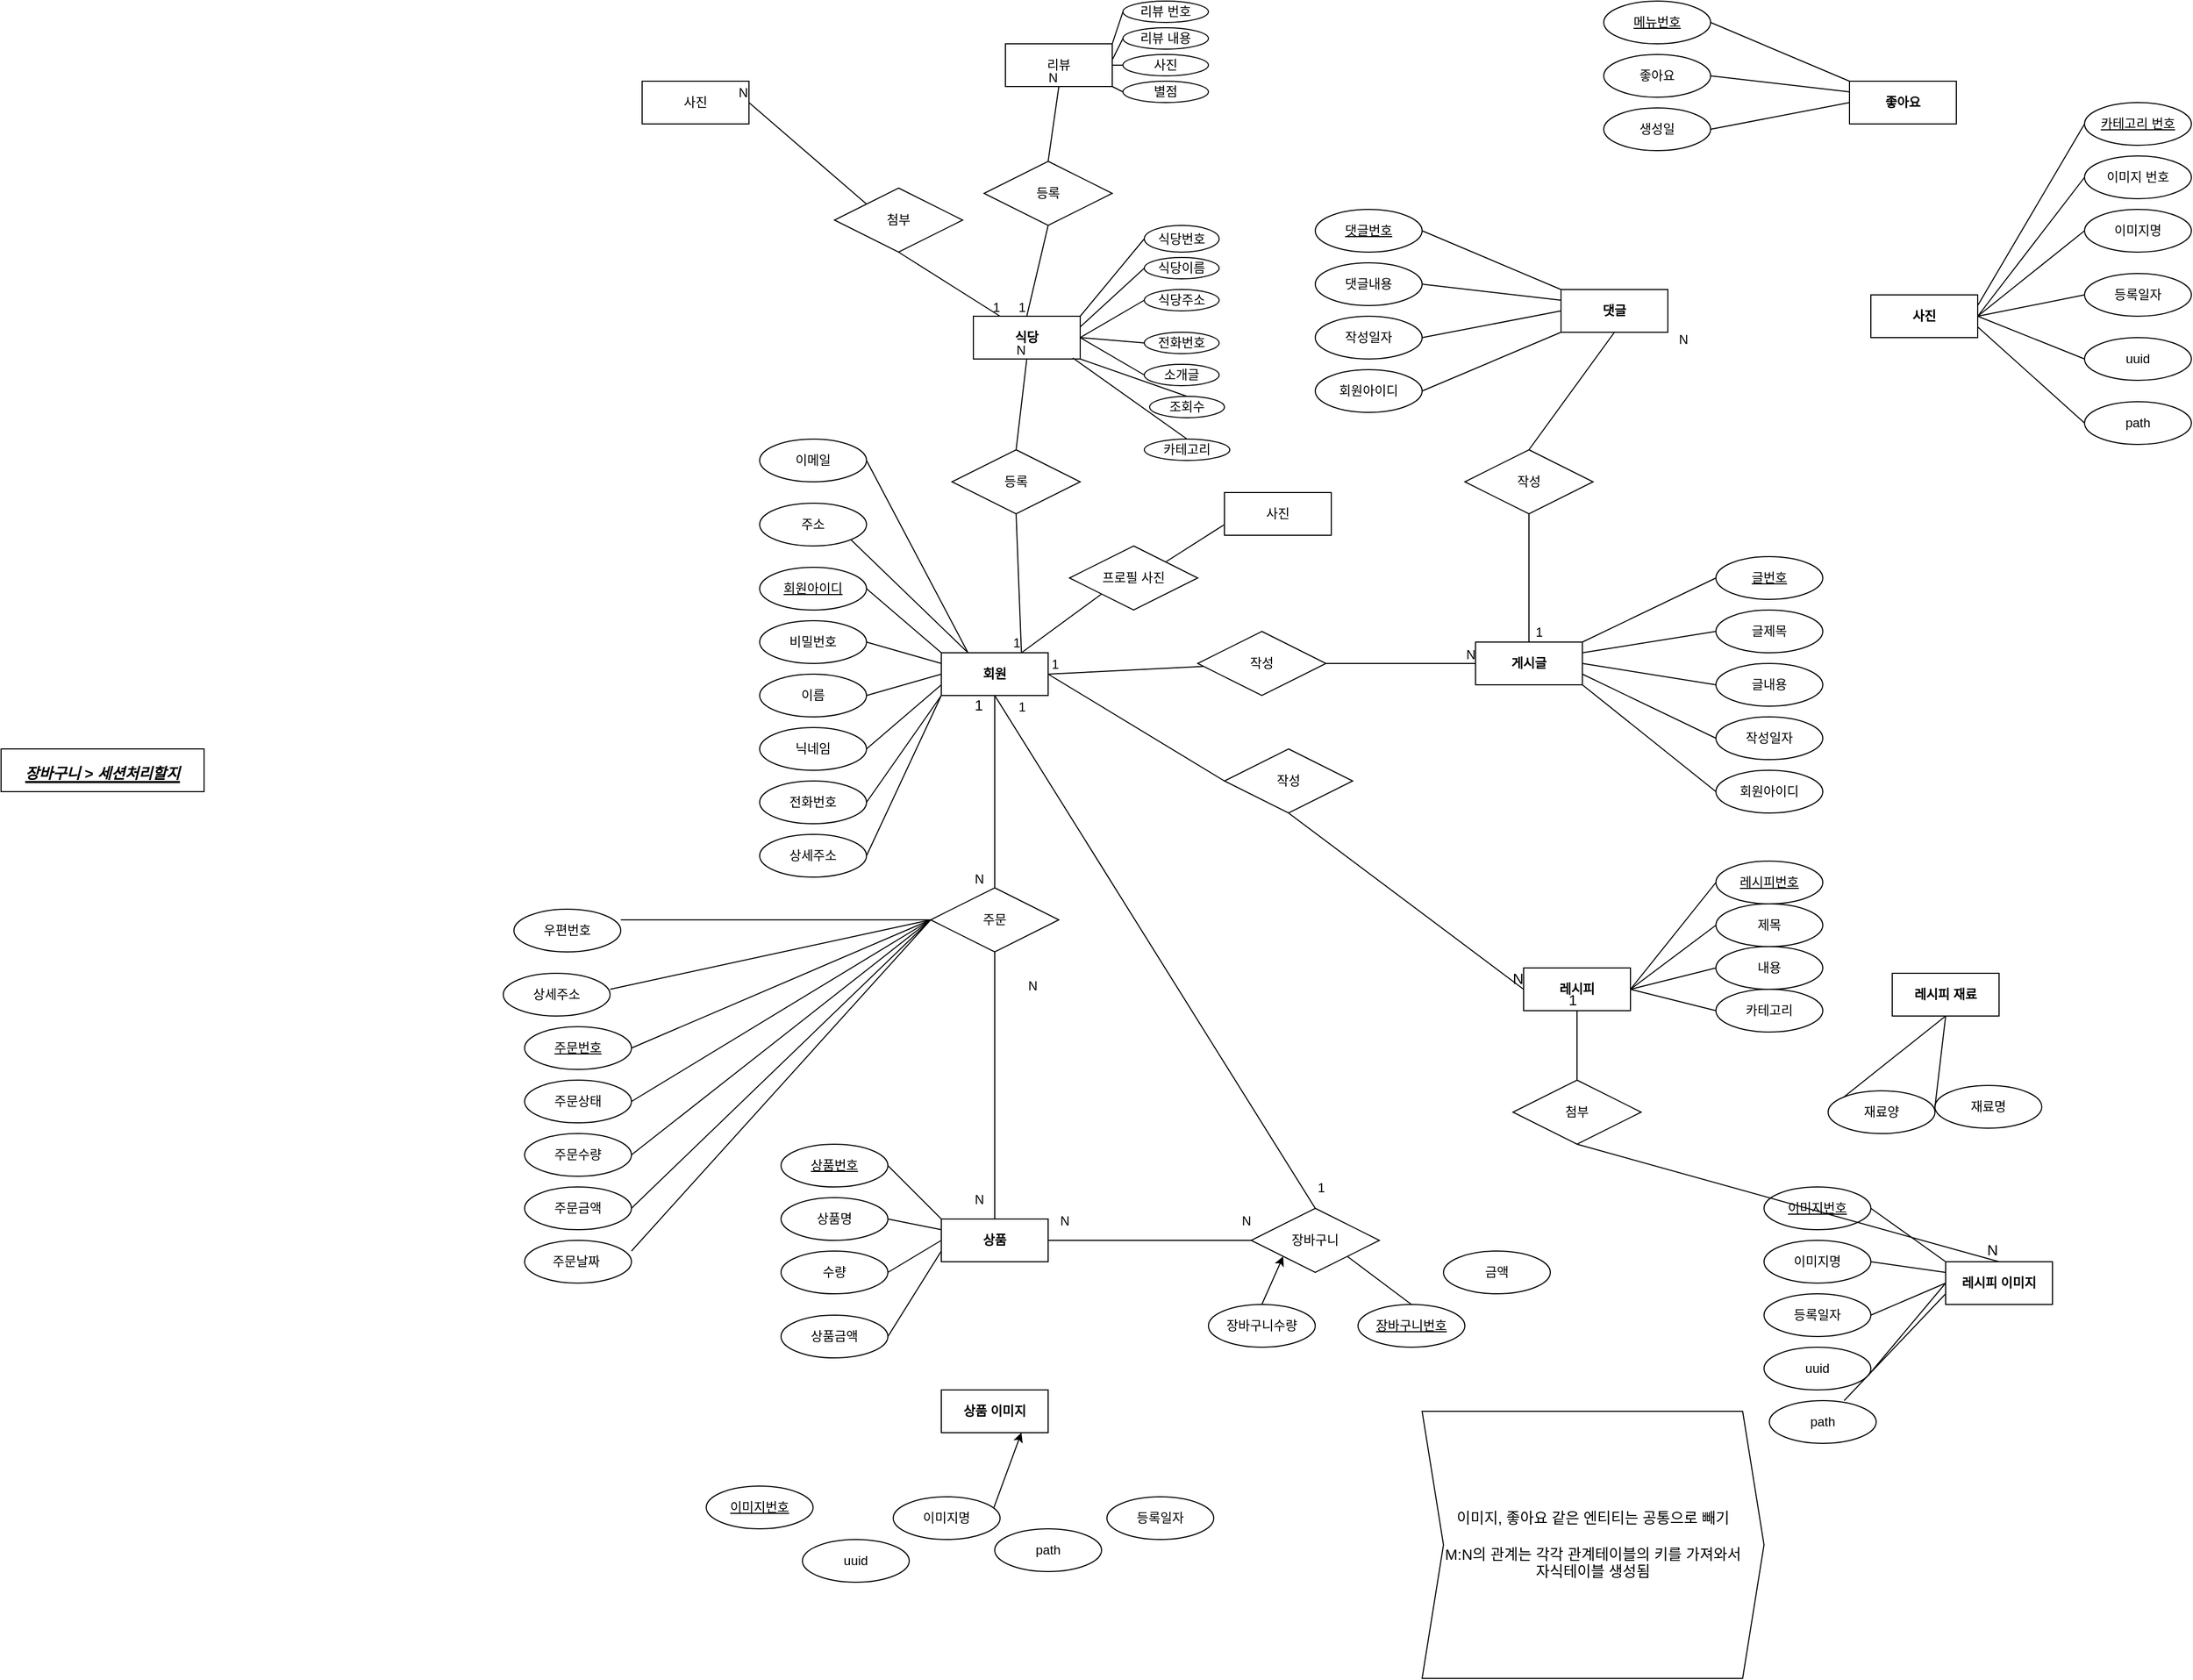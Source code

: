 <mxfile>
    <diagram id="GCQtsVbBn2mdn-ERDKPo" name="Page-1">
        <mxGraphModel dx="2399" dy="1701" grid="1" gridSize="10" guides="1" tooltips="1" connect="1" arrows="1" fold="1" page="1" pageScale="1" pageWidth="850" pageHeight="1100" math="0" shadow="0">
            <root>
                <mxCell id="0"/>
                <mxCell id="1" parent="0"/>
                <mxCell id="2" value="회원" style="whiteSpace=wrap;html=1;align=center;fontStyle=1" parent="1" vertex="1">
                    <mxGeometry x="220" y="70" width="100" height="40" as="geometry"/>
                </mxCell>
                <mxCell id="4" value="비밀번호" style="ellipse;whiteSpace=wrap;html=1;align=center;" parent="1" vertex="1">
                    <mxGeometry x="50" y="40" width="100" height="40" as="geometry"/>
                </mxCell>
                <mxCell id="5" value="회원아이디" style="ellipse;whiteSpace=wrap;html=1;align=center;fontStyle=4;" parent="1" vertex="1">
                    <mxGeometry x="50" y="-10" width="100" height="40" as="geometry"/>
                </mxCell>
                <mxCell id="7" value="이름" style="ellipse;whiteSpace=wrap;html=1;align=center;" parent="1" vertex="1">
                    <mxGeometry x="50" y="90" width="100" height="40" as="geometry"/>
                </mxCell>
                <mxCell id="8" value="전화번호" style="ellipse;whiteSpace=wrap;html=1;align=center;" parent="1" vertex="1">
                    <mxGeometry x="50" y="190" width="100" height="40" as="geometry"/>
                </mxCell>
                <mxCell id="9" value="닉네임" style="ellipse;whiteSpace=wrap;html=1;align=center;" parent="1" vertex="1">
                    <mxGeometry x="50" y="140" width="100" height="40" as="geometry"/>
                </mxCell>
                <mxCell id="15" value="" style="endArrow=none;html=1;rounded=0;entryX=0;entryY=0;entryDx=0;entryDy=0;exitX=1;exitY=0.5;exitDx=0;exitDy=0;" parent="1" source="5" target="2" edge="1">
                    <mxGeometry relative="1" as="geometry">
                        <mxPoint x="20" y="80" as="sourcePoint"/>
                        <mxPoint x="180" y="80" as="targetPoint"/>
                    </mxGeometry>
                </mxCell>
                <mxCell id="31" value="" style="endArrow=none;html=1;rounded=0;entryX=0;entryY=0.5;entryDx=0;entryDy=0;exitX=1;exitY=0.5;exitDx=0;exitDy=0;" parent="1" source="7" target="2" edge="1">
                    <mxGeometry relative="1" as="geometry">
                        <mxPoint x="160" y="20" as="sourcePoint"/>
                        <mxPoint x="230" y="70" as="targetPoint"/>
                    </mxGeometry>
                </mxCell>
                <mxCell id="32" value="" style="endArrow=none;html=1;rounded=0;entryX=0;entryY=0.25;entryDx=0;entryDy=0;exitX=1;exitY=0.5;exitDx=0;exitDy=0;" parent="1" source="4" target="2" edge="1">
                    <mxGeometry relative="1" as="geometry">
                        <mxPoint x="170" y="30" as="sourcePoint"/>
                        <mxPoint x="240" y="80" as="targetPoint"/>
                    </mxGeometry>
                </mxCell>
                <mxCell id="33" value="" style="endArrow=none;html=1;rounded=0;entryX=0;entryY=0.75;entryDx=0;entryDy=0;exitX=1;exitY=0.5;exitDx=0;exitDy=0;" parent="1" source="9" target="2" edge="1">
                    <mxGeometry relative="1" as="geometry">
                        <mxPoint x="160" y="120" as="sourcePoint"/>
                        <mxPoint x="230" y="100" as="targetPoint"/>
                    </mxGeometry>
                </mxCell>
                <mxCell id="34" value="" style="endArrow=none;html=1;rounded=0;entryX=0;entryY=1;entryDx=0;entryDy=0;exitX=1;exitY=0.5;exitDx=0;exitDy=0;" parent="1" source="8" target="2" edge="1">
                    <mxGeometry relative="1" as="geometry">
                        <mxPoint x="170" y="130" as="sourcePoint"/>
                        <mxPoint x="240" y="110" as="targetPoint"/>
                    </mxGeometry>
                </mxCell>
                <mxCell id="38" value="글제목" style="ellipse;whiteSpace=wrap;html=1;align=center;" parent="1" vertex="1">
                    <mxGeometry x="945" y="30" width="100" height="40" as="geometry"/>
                </mxCell>
                <mxCell id="39" value="글번호" style="ellipse;whiteSpace=wrap;html=1;align=center;fontStyle=4;" parent="1" vertex="1">
                    <mxGeometry x="945" y="-20" width="100" height="40" as="geometry"/>
                </mxCell>
                <mxCell id="40" value="글내용" style="ellipse;whiteSpace=wrap;html=1;align=center;" parent="1" vertex="1">
                    <mxGeometry x="945" y="80" width="100" height="40" as="geometry"/>
                </mxCell>
                <mxCell id="41" value="회원아이디" style="ellipse;whiteSpace=wrap;html=1;align=center;" parent="1" vertex="1">
                    <mxGeometry x="945" y="180" width="100" height="40" as="geometry"/>
                </mxCell>
                <mxCell id="42" value="작성일자" style="ellipse;whiteSpace=wrap;html=1;align=center;" parent="1" vertex="1">
                    <mxGeometry x="945" y="130" width="100" height="40" as="geometry"/>
                </mxCell>
                <mxCell id="43" value="" style="endArrow=none;html=1;rounded=0;entryX=1;entryY=0;entryDx=0;entryDy=0;exitX=0;exitY=0.5;exitDx=0;exitDy=0;" parent="1" source="39" target="256" edge="1">
                    <mxGeometry relative="1" as="geometry">
                        <mxPoint x="655" y="120" as="sourcePoint"/>
                        <mxPoint x="825" y="100" as="targetPoint"/>
                    </mxGeometry>
                </mxCell>
                <mxCell id="44" value="" style="endArrow=none;html=1;rounded=0;entryX=1;entryY=0.5;entryDx=0;entryDy=0;exitX=0;exitY=0.5;exitDx=0;exitDy=0;" parent="1" source="40" target="256" edge="1">
                    <mxGeometry relative="1" as="geometry">
                        <mxPoint x="795" y="60" as="sourcePoint"/>
                        <mxPoint x="825" y="120" as="targetPoint"/>
                    </mxGeometry>
                </mxCell>
                <mxCell id="45" value="" style="endArrow=none;html=1;rounded=0;entryX=1;entryY=0.25;entryDx=0;entryDy=0;exitX=0;exitY=0.5;exitDx=0;exitDy=0;" parent="1" source="38" target="256" edge="1">
                    <mxGeometry relative="1" as="geometry">
                        <mxPoint x="805" y="70" as="sourcePoint"/>
                        <mxPoint x="825" y="110" as="targetPoint"/>
                    </mxGeometry>
                </mxCell>
                <mxCell id="46" value="" style="endArrow=none;html=1;rounded=0;entryX=1;entryY=0.75;entryDx=0;entryDy=0;exitX=0;exitY=0.5;exitDx=0;exitDy=0;" parent="1" source="42" target="256" edge="1">
                    <mxGeometry relative="1" as="geometry">
                        <mxPoint x="795" y="160" as="sourcePoint"/>
                        <mxPoint x="825" y="130" as="targetPoint"/>
                    </mxGeometry>
                </mxCell>
                <mxCell id="47" value="" style="endArrow=none;html=1;rounded=0;entryX=1;entryY=1;entryDx=0;entryDy=0;exitX=0;exitY=0.5;exitDx=0;exitDy=0;" parent="1" source="41" target="256" edge="1">
                    <mxGeometry relative="1" as="geometry">
                        <mxPoint x="965" y="240" as="sourcePoint"/>
                        <mxPoint x="825" y="140" as="targetPoint"/>
                    </mxGeometry>
                </mxCell>
                <mxCell id="49" value="댓글" style="whiteSpace=wrap;html=1;align=center;fontStyle=1" parent="1" vertex="1">
                    <mxGeometry x="800" y="-270" width="100" height="40" as="geometry"/>
                </mxCell>
                <mxCell id="50" value="댓글내용" style="ellipse;whiteSpace=wrap;html=1;align=center;" parent="1" vertex="1">
                    <mxGeometry x="570" y="-295" width="100" height="40" as="geometry"/>
                </mxCell>
                <mxCell id="51" value="댓글번호" style="ellipse;whiteSpace=wrap;html=1;align=center;fontStyle=4;" parent="1" vertex="1">
                    <mxGeometry x="570" y="-345" width="100" height="40" as="geometry"/>
                </mxCell>
                <mxCell id="52" value="작성일자" style="ellipse;whiteSpace=wrap;html=1;align=center;" parent="1" vertex="1">
                    <mxGeometry x="570" y="-245" width="100" height="40" as="geometry"/>
                </mxCell>
                <mxCell id="53" value="회원아이디" style="ellipse;whiteSpace=wrap;html=1;align=center;" parent="1" vertex="1">
                    <mxGeometry x="570" y="-195" width="100" height="40" as="geometry"/>
                </mxCell>
                <mxCell id="55" value="" style="endArrow=none;html=1;rounded=0;entryX=0;entryY=0;entryDx=0;entryDy=0;exitX=1;exitY=0.5;exitDx=0;exitDy=0;" parent="1" source="51" target="49" edge="1">
                    <mxGeometry relative="1" as="geometry">
                        <mxPoint x="540" y="-255" as="sourcePoint"/>
                        <mxPoint x="700" y="-255" as="targetPoint"/>
                    </mxGeometry>
                </mxCell>
                <mxCell id="56" value="" style="endArrow=none;html=1;rounded=0;entryX=0;entryY=0.5;entryDx=0;entryDy=0;exitX=1;exitY=0.5;exitDx=0;exitDy=0;" parent="1" source="52" target="49" edge="1">
                    <mxGeometry relative="1" as="geometry">
                        <mxPoint x="680" y="-315" as="sourcePoint"/>
                        <mxPoint x="750" y="-265" as="targetPoint"/>
                    </mxGeometry>
                </mxCell>
                <mxCell id="57" value="" style="endArrow=none;html=1;rounded=0;entryX=0;entryY=0.25;entryDx=0;entryDy=0;exitX=1;exitY=0.5;exitDx=0;exitDy=0;" parent="1" source="50" target="49" edge="1">
                    <mxGeometry relative="1" as="geometry">
                        <mxPoint x="690" y="-305" as="sourcePoint"/>
                        <mxPoint x="760" y="-255" as="targetPoint"/>
                    </mxGeometry>
                </mxCell>
                <mxCell id="59" value="" style="endArrow=none;html=1;rounded=0;entryX=0;entryY=1;entryDx=0;entryDy=0;exitX=1;exitY=0.5;exitDx=0;exitDy=0;" parent="1" source="53" target="49" edge="1">
                    <mxGeometry relative="1" as="geometry">
                        <mxPoint x="690" y="-205" as="sourcePoint"/>
                        <mxPoint x="760" y="-225" as="targetPoint"/>
                    </mxGeometry>
                </mxCell>
                <mxCell id="78" value="상품" style="whiteSpace=wrap;html=1;align=center;fontStyle=1" parent="1" vertex="1">
                    <mxGeometry x="220" y="600" width="100" height="40" as="geometry"/>
                </mxCell>
                <mxCell id="79" value="상품명" style="ellipse;whiteSpace=wrap;html=1;align=center;" parent="1" vertex="1">
                    <mxGeometry x="70" y="580" width="100" height="40" as="geometry"/>
                </mxCell>
                <mxCell id="80" value="상품번호" style="ellipse;whiteSpace=wrap;html=1;align=center;fontStyle=4;" parent="1" vertex="1">
                    <mxGeometry x="70" y="530" width="100" height="40" as="geometry"/>
                </mxCell>
                <mxCell id="81" value="수량" style="ellipse;whiteSpace=wrap;html=1;align=center;" parent="1" vertex="1">
                    <mxGeometry x="70" y="630" width="100" height="40" as="geometry"/>
                </mxCell>
                <mxCell id="83" value="상품금액" style="ellipse;whiteSpace=wrap;html=1;align=center;" parent="1" vertex="1">
                    <mxGeometry x="70" y="690" width="100" height="40" as="geometry"/>
                </mxCell>
                <mxCell id="84" value="" style="endArrow=none;html=1;rounded=0;entryX=0;entryY=0;entryDx=0;entryDy=0;exitX=1;exitY=0.5;exitDx=0;exitDy=0;" parent="1" source="80" target="78" edge="1">
                    <mxGeometry relative="1" as="geometry">
                        <mxPoint x="40" y="620" as="sourcePoint"/>
                        <mxPoint x="200" y="620" as="targetPoint"/>
                    </mxGeometry>
                </mxCell>
                <mxCell id="85" value="" style="endArrow=none;html=1;rounded=0;entryX=0;entryY=0.5;entryDx=0;entryDy=0;exitX=1;exitY=0.5;exitDx=0;exitDy=0;" parent="1" source="81" target="78" edge="1">
                    <mxGeometry relative="1" as="geometry">
                        <mxPoint x="180" y="560" as="sourcePoint"/>
                        <mxPoint x="250" y="610" as="targetPoint"/>
                    </mxGeometry>
                </mxCell>
                <mxCell id="86" value="" style="endArrow=none;html=1;rounded=0;entryX=0;entryY=0.25;entryDx=0;entryDy=0;exitX=1;exitY=0.5;exitDx=0;exitDy=0;" parent="1" source="79" target="78" edge="1">
                    <mxGeometry relative="1" as="geometry">
                        <mxPoint x="190" y="570" as="sourcePoint"/>
                        <mxPoint x="260" y="620" as="targetPoint"/>
                    </mxGeometry>
                </mxCell>
                <mxCell id="87" value="" style="endArrow=none;html=1;rounded=0;entryX=0;entryY=0.75;entryDx=0;entryDy=0;exitX=1;exitY=0.5;exitDx=0;exitDy=0;" parent="1" source="83" target="78" edge="1">
                    <mxGeometry relative="1" as="geometry">
                        <mxPoint x="180" y="660" as="sourcePoint"/>
                        <mxPoint x="250" y="640" as="targetPoint"/>
                    </mxGeometry>
                </mxCell>
                <mxCell id="137" value="주문상태" style="ellipse;whiteSpace=wrap;html=1;align=center;" parent="1" vertex="1">
                    <mxGeometry x="-170" y="470" width="100" height="40" as="geometry"/>
                </mxCell>
                <mxCell id="138" value="주문번호" style="ellipse;whiteSpace=wrap;html=1;align=center;fontStyle=4;" parent="1" vertex="1">
                    <mxGeometry x="-170" y="420" width="100" height="40" as="geometry"/>
                </mxCell>
                <mxCell id="139" value="주문수량" style="ellipse;whiteSpace=wrap;html=1;align=center;" parent="1" vertex="1">
                    <mxGeometry x="-170" y="520" width="100" height="40" as="geometry"/>
                </mxCell>
                <mxCell id="140" value="주문금액" style="ellipse;whiteSpace=wrap;html=1;align=center;" parent="1" vertex="1">
                    <mxGeometry x="-170" y="570" width="100" height="40" as="geometry"/>
                </mxCell>
                <mxCell id="141" value="" style="endArrow=none;html=1;rounded=0;entryX=0;entryY=0.5;entryDx=0;entryDy=0;exitX=1;exitY=0.5;exitDx=0;exitDy=0;" parent="1" source="138" target="244" edge="1">
                    <mxGeometry relative="1" as="geometry">
                        <mxPoint x="10" y="650" as="sourcePoint"/>
                        <mxPoint x="210" y="630" as="targetPoint"/>
                    </mxGeometry>
                </mxCell>
                <mxCell id="142" value="" style="endArrow=none;html=1;rounded=0;entryX=0;entryY=0.5;entryDx=0;entryDy=0;exitX=1;exitY=0.5;exitDx=0;exitDy=0;" parent="1" source="139" target="244" edge="1">
                    <mxGeometry relative="1" as="geometry">
                        <mxPoint x="150" y="590" as="sourcePoint"/>
                        <mxPoint x="210" y="650" as="targetPoint"/>
                    </mxGeometry>
                </mxCell>
                <mxCell id="143" value="" style="endArrow=none;html=1;rounded=0;entryX=0;entryY=0.5;entryDx=0;entryDy=0;exitX=1;exitY=0.5;exitDx=0;exitDy=0;" parent="1" source="137" target="244" edge="1">
                    <mxGeometry relative="1" as="geometry">
                        <mxPoint x="160" y="600" as="sourcePoint"/>
                        <mxPoint x="210" y="640" as="targetPoint"/>
                    </mxGeometry>
                </mxCell>
                <mxCell id="144" value="" style="endArrow=none;html=1;rounded=0;entryX=0;entryY=0.5;entryDx=0;entryDy=0;exitX=1;exitY=0.5;exitDx=0;exitDy=0;" parent="1" source="140" target="244" edge="1">
                    <mxGeometry relative="1" as="geometry">
                        <mxPoint x="150" y="690" as="sourcePoint"/>
                        <mxPoint x="210" y="660" as="targetPoint"/>
                    </mxGeometry>
                </mxCell>
                <mxCell id="145" value="주문날짜&amp;nbsp;" style="ellipse;whiteSpace=wrap;html=1;align=center;" parent="1" vertex="1">
                    <mxGeometry x="-170" y="620" width="100" height="40" as="geometry"/>
                </mxCell>
                <mxCell id="146" value="" style="endArrow=none;html=1;rounded=0;entryX=0;entryY=0.5;entryDx=0;entryDy=0;exitX=1;exitY=0.25;exitDx=0;exitDy=0;exitPerimeter=0;" parent="1" source="145" target="244" edge="1">
                    <mxGeometry relative="1" as="geometry">
                        <mxPoint x="150" y="740" as="sourcePoint"/>
                        <mxPoint x="210" y="670" as="targetPoint"/>
                    </mxGeometry>
                </mxCell>
                <mxCell id="147" value="우편번호" style="ellipse;whiteSpace=wrap;html=1;align=center;" parent="1" vertex="1">
                    <mxGeometry x="-180" y="310" width="100" height="40" as="geometry"/>
                </mxCell>
                <mxCell id="148" value="" style="endArrow=none;html=1;rounded=0;exitX=1;exitY=0.25;exitDx=0;exitDy=0;exitPerimeter=0;entryX=0;entryY=0.5;entryDx=0;entryDy=0;" parent="1" source="147" target="244" edge="1">
                    <mxGeometry relative="1" as="geometry">
                        <mxPoint x="150" y="785" as="sourcePoint"/>
                        <mxPoint x="210" y="670" as="targetPoint"/>
                    </mxGeometry>
                </mxCell>
                <mxCell id="149" value="상세주소" style="ellipse;whiteSpace=wrap;html=1;align=center;" parent="1" vertex="1">
                    <mxGeometry x="-190" y="370" width="100" height="40" as="geometry"/>
                </mxCell>
                <mxCell id="150" value="" style="endArrow=none;html=1;rounded=0;exitX=1;exitY=0.375;exitDx=0;exitDy=0;exitPerimeter=0;entryX=0;entryY=0.5;entryDx=0;entryDy=0;" parent="1" source="149" target="244" edge="1">
                    <mxGeometry relative="1" as="geometry">
                        <mxPoint x="140" y="855" as="sourcePoint"/>
                        <mxPoint x="210" y="670" as="targetPoint"/>
                    </mxGeometry>
                </mxCell>
                <mxCell id="153" value="장바구니번호" style="ellipse;whiteSpace=wrap;html=1;align=center;fontStyle=4;" parent="1" vertex="1">
                    <mxGeometry x="610" y="680" width="100" height="40" as="geometry"/>
                </mxCell>
                <mxCell id="309" style="edgeStyle=none;html=1;exitX=0.5;exitY=0;exitDx=0;exitDy=0;entryX=0;entryY=1;entryDx=0;entryDy=0;fontSize=14;" parent="1" source="154" target="268" edge="1">
                    <mxGeometry relative="1" as="geometry"/>
                </mxCell>
                <mxCell id="154" value="장바구니수량" style="ellipse;whiteSpace=wrap;html=1;align=center;" parent="1" vertex="1">
                    <mxGeometry x="470" y="680" width="100" height="40" as="geometry"/>
                </mxCell>
                <mxCell id="156" value="" style="endArrow=none;html=1;rounded=0;entryX=1;entryY=1;entryDx=0;entryDy=0;exitX=0.5;exitY=0;exitDx=0;exitDy=0;" parent="1" source="153" target="268" edge="1">
                    <mxGeometry relative="1" as="geometry">
                        <mxPoint x="275" y="340" as="sourcePoint"/>
                        <mxPoint x="475" y="320" as="targetPoint"/>
                    </mxGeometry>
                </mxCell>
                <mxCell id="161" value="식당" style="whiteSpace=wrap;html=1;align=center;fontStyle=1" parent="1" vertex="1">
                    <mxGeometry x="250" y="-245" width="100" height="40" as="geometry"/>
                </mxCell>
                <mxCell id="162" value="식당번호" style="ellipse;whiteSpace=wrap;html=1;align=center;" parent="1" vertex="1">
                    <mxGeometry x="410" y="-330" width="70" height="25" as="geometry"/>
                </mxCell>
                <mxCell id="163" value="소개글" style="ellipse;whiteSpace=wrap;html=1;align=center;" parent="1" vertex="1">
                    <mxGeometry x="410" y="-200" width="70" height="20" as="geometry"/>
                </mxCell>
                <mxCell id="165" value="식당이름" style="ellipse;whiteSpace=wrap;html=1;align=center;" parent="1" vertex="1">
                    <mxGeometry x="410" y="-300" width="70" height="20" as="geometry"/>
                </mxCell>
                <mxCell id="166" value="식당주소" style="ellipse;whiteSpace=wrap;html=1;align=center;" parent="1" vertex="1">
                    <mxGeometry x="410" y="-270" width="70" height="20" as="geometry"/>
                </mxCell>
                <mxCell id="167" value="전화번호" style="ellipse;whiteSpace=wrap;html=1;align=center;" parent="1" vertex="1">
                    <mxGeometry x="410" y="-230" width="70" height="20" as="geometry"/>
                </mxCell>
                <mxCell id="170" value="" style="endArrow=none;html=1;rounded=0;entryX=0;entryY=0.5;entryDx=0;entryDy=0;exitX=1;exitY=0;exitDx=0;exitDy=0;" parent="1" source="161" target="162" edge="1">
                    <mxGeometry relative="1" as="geometry">
                        <mxPoint x="260" y="-275.5" as="sourcePoint"/>
                        <mxPoint x="420" y="-275.5" as="targetPoint"/>
                    </mxGeometry>
                </mxCell>
                <mxCell id="175" value="리뷰" style="whiteSpace=wrap;html=1;align=center;" parent="1" vertex="1">
                    <mxGeometry x="280" y="-500" width="100" height="40" as="geometry"/>
                </mxCell>
                <mxCell id="176" value="리뷰 번호" style="ellipse;whiteSpace=wrap;html=1;align=center;" parent="1" vertex="1">
                    <mxGeometry x="390" y="-540" width="80" height="20" as="geometry"/>
                </mxCell>
                <mxCell id="177" value="리뷰 내용" style="ellipse;whiteSpace=wrap;html=1;align=center;" parent="1" vertex="1">
                    <mxGeometry x="390" y="-515" width="80" height="20" as="geometry"/>
                </mxCell>
                <mxCell id="178" value="사진" style="ellipse;whiteSpace=wrap;html=1;align=center;" parent="1" vertex="1">
                    <mxGeometry x="390" y="-490" width="80" height="20" as="geometry"/>
                </mxCell>
                <mxCell id="179" value="별점" style="ellipse;whiteSpace=wrap;html=1;align=center;" parent="1" vertex="1">
                    <mxGeometry x="390" y="-465" width="80" height="20" as="geometry"/>
                </mxCell>
                <mxCell id="180" value="조회수" style="ellipse;whiteSpace=wrap;html=1;align=center;" parent="1" vertex="1">
                    <mxGeometry x="415" y="-170" width="70" height="20" as="geometry"/>
                </mxCell>
                <mxCell id="181" value="" style="endArrow=none;html=1;rounded=0;exitX=1;exitY=0.5;exitDx=0;exitDy=0;entryX=0;entryY=0.5;entryDx=0;entryDy=0;" parent="1" source="161" target="163" edge="1">
                    <mxGeometry relative="1" as="geometry">
                        <mxPoint x="350" y="-160" as="sourcePoint"/>
                        <mxPoint x="510" y="-160" as="targetPoint"/>
                    </mxGeometry>
                </mxCell>
                <mxCell id="183" value="" style="endArrow=none;html=1;rounded=0;exitX=1;exitY=0.5;exitDx=0;exitDy=0;entryX=0;entryY=0.5;entryDx=0;entryDy=0;" parent="1" source="161" target="167" edge="1">
                    <mxGeometry relative="1" as="geometry">
                        <mxPoint x="350" y="-160" as="sourcePoint"/>
                        <mxPoint x="510" y="-160" as="targetPoint"/>
                    </mxGeometry>
                </mxCell>
                <mxCell id="185" value="" style="endArrow=none;html=1;rounded=0;entryX=0;entryY=0.5;entryDx=0;entryDy=0;exitX=1;exitY=0.5;exitDx=0;exitDy=0;" parent="1" source="161" target="166" edge="1">
                    <mxGeometry relative="1" as="geometry">
                        <mxPoint x="350" y="-160" as="sourcePoint"/>
                        <mxPoint x="510" y="-160" as="targetPoint"/>
                    </mxGeometry>
                </mxCell>
                <mxCell id="186" value="" style="endArrow=none;html=1;rounded=0;exitX=1;exitY=0.25;exitDx=0;exitDy=0;entryX=0;entryY=0.5;entryDx=0;entryDy=0;" parent="1" source="161" target="165" edge="1">
                    <mxGeometry relative="1" as="geometry">
                        <mxPoint x="350" y="-160" as="sourcePoint"/>
                        <mxPoint x="510" y="-160" as="targetPoint"/>
                    </mxGeometry>
                </mxCell>
                <mxCell id="187" value="" style="endArrow=none;html=1;rounded=0;entryX=1;entryY=0.5;entryDx=0;entryDy=0;exitX=0;exitY=0.5;exitDx=0;exitDy=0;" parent="1" source="178" target="175" edge="1">
                    <mxGeometry relative="1" as="geometry">
                        <mxPoint x="100" y="-405" as="sourcePoint"/>
                        <mxPoint x="260" y="-405" as="targetPoint"/>
                    </mxGeometry>
                </mxCell>
                <mxCell id="188" value="" style="endArrow=none;html=1;rounded=0;entryX=0;entryY=0.5;entryDx=0;entryDy=0;" parent="1" target="177" edge="1">
                    <mxGeometry relative="1" as="geometry">
                        <mxPoint x="380" y="-485" as="sourcePoint"/>
                        <mxPoint x="260" y="-405" as="targetPoint"/>
                    </mxGeometry>
                </mxCell>
                <mxCell id="189" value="" style="endArrow=none;html=1;rounded=0;exitX=1;exitY=1;exitDx=0;exitDy=0;entryX=0;entryY=0.5;entryDx=0;entryDy=0;" parent="1" source="175" target="179" edge="1">
                    <mxGeometry relative="1" as="geometry">
                        <mxPoint x="100" y="-405" as="sourcePoint"/>
                        <mxPoint x="260" y="-405" as="targetPoint"/>
                    </mxGeometry>
                </mxCell>
                <mxCell id="190" value="" style="endArrow=none;html=1;rounded=0;exitX=1;exitY=0;exitDx=0;exitDy=0;entryX=0;entryY=0.5;entryDx=0;entryDy=0;" parent="1" source="175" target="176" edge="1">
                    <mxGeometry relative="1" as="geometry">
                        <mxPoint x="100" y="-405" as="sourcePoint"/>
                        <mxPoint x="260" y="-405" as="targetPoint"/>
                    </mxGeometry>
                </mxCell>
                <mxCell id="191" value="" style="endArrow=none;html=1;rounded=0;exitX=1;exitY=1;exitDx=0;exitDy=0;entryX=0.5;entryY=0;entryDx=0;entryDy=0;" parent="1" source="161" target="180" edge="1">
                    <mxGeometry relative="1" as="geometry">
                        <mxPoint x="350" y="-160" as="sourcePoint"/>
                        <mxPoint x="510" y="-160" as="targetPoint"/>
                    </mxGeometry>
                </mxCell>
                <mxCell id="194" value="사진" style="whiteSpace=wrap;html=1;align=center;" parent="1" vertex="1">
                    <mxGeometry x="-60" y="-465" width="100" height="40" as="geometry"/>
                </mxCell>
                <mxCell id="209" value="카테고리" style="ellipse;whiteSpace=wrap;html=1;align=center;" parent="1" vertex="1">
                    <mxGeometry x="410" y="-130" width="80" height="20" as="geometry"/>
                </mxCell>
                <mxCell id="210" value="" style="endArrow=none;html=1;rounded=0;exitX=0.93;exitY=0.975;exitDx=0;exitDy=0;exitPerimeter=0;entryX=0.5;entryY=0;entryDx=0;entryDy=0;" parent="1" source="161" target="209" edge="1">
                    <mxGeometry relative="1" as="geometry">
                        <mxPoint x="400" y="-160" as="sourcePoint"/>
                        <mxPoint x="560" y="-160" as="targetPoint"/>
                    </mxGeometry>
                </mxCell>
                <mxCell id="211" value="레시피" style="whiteSpace=wrap;html=1;align=center;fontStyle=1" parent="1" vertex="1">
                    <mxGeometry x="765" y="365" width="100" height="40" as="geometry"/>
                </mxCell>
                <mxCell id="212" value="제목" style="ellipse;whiteSpace=wrap;html=1;align=center;" parent="1" vertex="1">
                    <mxGeometry x="945" y="305" width="100" height="40" as="geometry"/>
                </mxCell>
                <mxCell id="213" value="레시피번호" style="ellipse;whiteSpace=wrap;html=1;align=center;fontStyle=4;" parent="1" vertex="1">
                    <mxGeometry x="945" y="265" width="100" height="40" as="geometry"/>
                </mxCell>
                <mxCell id="214" value="내용" style="ellipse;whiteSpace=wrap;html=1;align=center;" parent="1" vertex="1">
                    <mxGeometry x="945" y="345" width="100" height="40" as="geometry"/>
                </mxCell>
                <mxCell id="215" value="재료명" style="ellipse;whiteSpace=wrap;html=1;align=center;" parent="1" vertex="1">
                    <mxGeometry x="1150" y="475" width="100" height="40" as="geometry"/>
                </mxCell>
                <mxCell id="216" value="카테고리" style="ellipse;whiteSpace=wrap;html=1;align=center;" parent="1" vertex="1">
                    <mxGeometry x="945" y="385" width="100" height="40" as="geometry"/>
                </mxCell>
                <mxCell id="217" value="" style="endArrow=none;html=1;rounded=0;entryX=1;entryY=0.5;entryDx=0;entryDy=0;exitX=0;exitY=0.5;exitDx=0;exitDy=0;" parent="1" source="213" target="211" edge="1">
                    <mxGeometry relative="1" as="geometry">
                        <mxPoint x="915" y="405" as="sourcePoint"/>
                        <mxPoint x="1075" y="405" as="targetPoint"/>
                    </mxGeometry>
                </mxCell>
                <mxCell id="219" value="" style="endArrow=none;html=1;rounded=0;exitX=0;exitY=0.5;exitDx=0;exitDy=0;" parent="1" source="212" edge="1">
                    <mxGeometry relative="1" as="geometry">
                        <mxPoint x="935" y="375" as="sourcePoint"/>
                        <mxPoint x="865" y="385" as="targetPoint"/>
                    </mxGeometry>
                </mxCell>
                <mxCell id="220" value="" style="endArrow=none;html=1;rounded=0;exitX=0;exitY=0.5;exitDx=0;exitDy=0;" parent="1" source="216" edge="1">
                    <mxGeometry relative="1" as="geometry">
                        <mxPoint x="1055" y="445" as="sourcePoint"/>
                        <mxPoint x="865" y="385" as="targetPoint"/>
                    </mxGeometry>
                </mxCell>
                <mxCell id="221" value="" style="endArrow=none;html=1;rounded=0;entryX=0.5;entryY=1;entryDx=0;entryDy=0;exitX=0;exitY=0.5;exitDx=0;exitDy=0;" parent="1" source="215" target="327" edge="1">
                    <mxGeometry relative="1" as="geometry">
                        <mxPoint x="1065" y="455" as="sourcePoint"/>
                        <mxPoint x="1135" y="435" as="targetPoint"/>
                    </mxGeometry>
                </mxCell>
                <mxCell id="222" value="레시피 이미지" style="whiteSpace=wrap;html=1;align=center;fontStyle=1" parent="1" vertex="1">
                    <mxGeometry x="1160" y="640" width="100" height="40" as="geometry"/>
                </mxCell>
                <mxCell id="223" value="이미지명" style="ellipse;whiteSpace=wrap;html=1;align=center;" parent="1" vertex="1">
                    <mxGeometry x="990" y="620" width="100" height="40" as="geometry"/>
                </mxCell>
                <mxCell id="224" value="이미지번호" style="ellipse;whiteSpace=wrap;html=1;align=center;fontStyle=4;" parent="1" vertex="1">
                    <mxGeometry x="990" y="570" width="100" height="40" as="geometry"/>
                </mxCell>
                <mxCell id="225" value="등록일자" style="ellipse;whiteSpace=wrap;html=1;align=center;" parent="1" vertex="1">
                    <mxGeometry x="990" y="670" width="100" height="40" as="geometry"/>
                </mxCell>
                <mxCell id="226" value="uuid" style="ellipse;whiteSpace=wrap;html=1;align=center;" parent="1" vertex="1">
                    <mxGeometry x="990" y="720" width="100" height="40" as="geometry"/>
                </mxCell>
                <mxCell id="227" value="" style="endArrow=none;html=1;rounded=0;entryX=0;entryY=0;entryDx=0;entryDy=0;exitX=1;exitY=0.5;exitDx=0;exitDy=0;" parent="1" source="224" target="222" edge="1">
                    <mxGeometry relative="1" as="geometry">
                        <mxPoint x="960" y="660" as="sourcePoint"/>
                        <mxPoint x="1120" y="660" as="targetPoint"/>
                    </mxGeometry>
                </mxCell>
                <mxCell id="228" value="" style="endArrow=none;html=1;rounded=0;entryX=0;entryY=0.5;entryDx=0;entryDy=0;exitX=1;exitY=0.5;exitDx=0;exitDy=0;" parent="1" source="225" target="222" edge="1">
                    <mxGeometry relative="1" as="geometry">
                        <mxPoint x="1100" y="600" as="sourcePoint"/>
                        <mxPoint x="1170" y="650" as="targetPoint"/>
                    </mxGeometry>
                </mxCell>
                <mxCell id="229" value="" style="endArrow=none;html=1;rounded=0;entryX=0;entryY=0.25;entryDx=0;entryDy=0;exitX=1;exitY=0.5;exitDx=0;exitDy=0;" parent="1" source="223" target="222" edge="1">
                    <mxGeometry relative="1" as="geometry">
                        <mxPoint x="1110" y="610" as="sourcePoint"/>
                        <mxPoint x="1180" y="660" as="targetPoint"/>
                    </mxGeometry>
                </mxCell>
                <mxCell id="230" value="" style="endArrow=none;html=1;rounded=0;entryX=0;entryY=0.75;entryDx=0;entryDy=0;exitX=0.7;exitY=0;exitDx=0;exitDy=0;exitPerimeter=0;" parent="1" source="233" target="222" edge="1">
                    <mxGeometry relative="1" as="geometry">
                        <mxPoint x="1100" y="700" as="sourcePoint"/>
                        <mxPoint x="1170" y="680" as="targetPoint"/>
                    </mxGeometry>
                </mxCell>
                <mxCell id="231" value="재료양" style="ellipse;whiteSpace=wrap;html=1;align=center;" parent="1" vertex="1">
                    <mxGeometry x="1050" y="480" width="100" height="40" as="geometry"/>
                </mxCell>
                <mxCell id="232" value="" style="endArrow=none;html=1;rounded=0;exitX=0;exitY=0;exitDx=0;exitDy=0;entryX=0.5;entryY=1;entryDx=0;entryDy=0;" parent="1" source="231" target="327" edge="1">
                    <mxGeometry relative="1" as="geometry">
                        <mxPoint x="1055" y="545" as="sourcePoint"/>
                        <mxPoint x="865" y="435" as="targetPoint"/>
                    </mxGeometry>
                </mxCell>
                <mxCell id="233" value="path" style="ellipse;whiteSpace=wrap;html=1;align=center;" parent="1" vertex="1">
                    <mxGeometry x="995" y="770" width="100" height="40" as="geometry"/>
                </mxCell>
                <mxCell id="234" value="" style="endArrow=none;html=1;rounded=0;entryX=0;entryY=0.5;entryDx=0;entryDy=0;exitX=0.97;exitY=0.675;exitDx=0;exitDy=0;exitPerimeter=0;" parent="1" source="226" target="222" edge="1">
                    <mxGeometry relative="1" as="geometry">
                        <mxPoint x="1090" y="790" as="sourcePoint"/>
                        <mxPoint x="1170" y="680" as="targetPoint"/>
                    </mxGeometry>
                </mxCell>
                <mxCell id="235" value="상세주소" style="ellipse;whiteSpace=wrap;html=1;align=center;" parent="1" vertex="1">
                    <mxGeometry x="50" y="240" width="100" height="40" as="geometry"/>
                </mxCell>
                <mxCell id="236" value="" style="endArrow=none;html=1;rounded=0;exitX=1;exitY=0.5;exitDx=0;exitDy=0;entryX=0;entryY=1;entryDx=0;entryDy=0;" parent="1" source="235" target="2" edge="1">
                    <mxGeometry relative="1" as="geometry">
                        <mxPoint x="160.0" y="220" as="sourcePoint"/>
                        <mxPoint x="230" y="110" as="targetPoint"/>
                    </mxGeometry>
                </mxCell>
                <mxCell id="237" value="주소" style="ellipse;whiteSpace=wrap;html=1;align=center;" parent="1" vertex="1">
                    <mxGeometry x="50" y="-70" width="100" height="40" as="geometry"/>
                </mxCell>
                <mxCell id="238" value="" style="endArrow=none;html=1;rounded=0;entryX=0.25;entryY=0;entryDx=0;entryDy=0;exitX=1;exitY=1;exitDx=0;exitDy=0;" parent="1" source="237" target="2" edge="1">
                    <mxGeometry relative="1" as="geometry">
                        <mxPoint x="210" y="-10" as="sourcePoint"/>
                        <mxPoint x="270" y="100" as="targetPoint"/>
                    </mxGeometry>
                </mxCell>
                <mxCell id="244" value="주문" style="shape=rhombus;perimeter=rhombusPerimeter;whiteSpace=wrap;html=1;align=center;" parent="1" vertex="1">
                    <mxGeometry x="210" y="290" width="120" height="60" as="geometry"/>
                </mxCell>
                <mxCell id="247" value="" style="endArrow=none;html=1;rounded=0;entryX=0.25;entryY=0;entryDx=0;entryDy=0;exitX=1;exitY=0.5;exitDx=0;exitDy=0;" parent="1" source="336" target="2" edge="1">
                    <mxGeometry relative="1" as="geometry">
                        <mxPoint x="100.0" y="-110" as="sourcePoint"/>
                        <mxPoint x="255" y="70" as="targetPoint"/>
                    </mxGeometry>
                </mxCell>
                <mxCell id="252" value="" style="endArrow=none;html=1;rounded=0;exitX=0.5;exitY=0;exitDx=0;exitDy=0;entryX=0.5;entryY=1;entryDx=0;entryDy=0;" parent="1" source="244" target="2" edge="1">
                    <mxGeometry relative="1" as="geometry">
                        <mxPoint x="670" y="600" as="sourcePoint"/>
                        <mxPoint x="830" y="600" as="targetPoint"/>
                    </mxGeometry>
                </mxCell>
                <mxCell id="253" value="N" style="resizable=0;html=1;align=right;verticalAlign=bottom;" parent="252" connectable="0" vertex="1">
                    <mxGeometry x="1" relative="1" as="geometry">
                        <mxPoint x="-10" y="180" as="offset"/>
                    </mxGeometry>
                </mxCell>
                <mxCell id="254" value="" style="endArrow=none;html=1;rounded=0;exitX=0.5;exitY=1;exitDx=0;exitDy=0;entryX=0.5;entryY=0;entryDx=0;entryDy=0;" parent="1" source="244" target="78" edge="1">
                    <mxGeometry relative="1" as="geometry">
                        <mxPoint x="279.29" y="570" as="sourcePoint"/>
                        <mxPoint x="279.29" y="380" as="targetPoint"/>
                    </mxGeometry>
                </mxCell>
                <mxCell id="255" value="N" style="resizable=0;html=1;align=right;verticalAlign=bottom;" parent="254" connectable="0" vertex="1">
                    <mxGeometry x="1" relative="1" as="geometry">
                        <mxPoint x="-10" y="-10" as="offset"/>
                    </mxGeometry>
                </mxCell>
                <mxCell id="313" value="N" style="resizable=0;html=1;align=right;verticalAlign=bottom;" parent="254" connectable="0" vertex="1">
                    <mxGeometry x="1" relative="1" as="geometry">
                        <mxPoint x="70" y="10" as="offset"/>
                    </mxGeometry>
                </mxCell>
                <mxCell id="315" value="N" style="resizable=0;html=1;align=right;verticalAlign=bottom;" parent="254" connectable="0" vertex="1">
                    <mxGeometry x="1" relative="1" as="geometry">
                        <mxPoint x="240" y="10" as="offset"/>
                    </mxGeometry>
                </mxCell>
                <mxCell id="256" value="게시글" style="whiteSpace=wrap;html=1;align=center;fontStyle=1" parent="1" vertex="1">
                    <mxGeometry x="720" y="60" width="100" height="40" as="geometry"/>
                </mxCell>
                <mxCell id="257" value="작성" style="shape=rhombus;perimeter=rhombusPerimeter;whiteSpace=wrap;html=1;align=center;" parent="1" vertex="1">
                    <mxGeometry x="460" y="50" width="120" height="60" as="geometry"/>
                </mxCell>
                <mxCell id="258" value="작성" style="shape=rhombus;perimeter=rhombusPerimeter;whiteSpace=wrap;html=1;align=center;" parent="1" vertex="1">
                    <mxGeometry x="710" y="-120" width="120" height="60" as="geometry"/>
                </mxCell>
                <mxCell id="259" value="" style="endArrow=none;html=1;rounded=0;entryX=1;entryY=0.5;entryDx=0;entryDy=0;" parent="1" source="257" target="2" edge="1">
                    <mxGeometry relative="1" as="geometry">
                        <mxPoint x="650" y="190" as="sourcePoint"/>
                        <mxPoint x="810" y="190" as="targetPoint"/>
                    </mxGeometry>
                </mxCell>
                <mxCell id="260" value="1" style="resizable=0;html=1;align=right;verticalAlign=bottom;" parent="259" connectable="0" vertex="1">
                    <mxGeometry x="1" relative="1" as="geometry">
                        <mxPoint x="10" as="offset"/>
                    </mxGeometry>
                </mxCell>
                <mxCell id="261" value="" style="endArrow=none;html=1;rounded=0;" parent="1" edge="1">
                    <mxGeometry relative="1" as="geometry">
                        <mxPoint x="770" y="-60" as="sourcePoint"/>
                        <mxPoint x="770" y="60" as="targetPoint"/>
                    </mxGeometry>
                </mxCell>
                <mxCell id="262" value="1" style="resizable=0;html=1;align=right;verticalAlign=bottom;" parent="261" connectable="0" vertex="1">
                    <mxGeometry x="1" relative="1" as="geometry">
                        <mxPoint x="13" y="-1" as="offset"/>
                    </mxGeometry>
                </mxCell>
                <mxCell id="263" value="" style="endArrow=none;html=1;rounded=0;exitX=1;exitY=0.5;exitDx=0;exitDy=0;entryX=0;entryY=0.5;entryDx=0;entryDy=0;" parent="1" source="257" target="256" edge="1">
                    <mxGeometry relative="1" as="geometry">
                        <mxPoint x="650" y="190" as="sourcePoint"/>
                        <mxPoint x="810" y="190" as="targetPoint"/>
                    </mxGeometry>
                </mxCell>
                <mxCell id="264" value="N" style="resizable=0;html=1;align=right;verticalAlign=bottom;" parent="263" connectable="0" vertex="1">
                    <mxGeometry x="1" relative="1" as="geometry"/>
                </mxCell>
                <mxCell id="265" value="" style="endArrow=none;html=1;rounded=0;exitX=0.5;exitY=0;exitDx=0;exitDy=0;entryX=0.5;entryY=1;entryDx=0;entryDy=0;" parent="1" source="258" target="49" edge="1">
                    <mxGeometry relative="1" as="geometry">
                        <mxPoint x="660" y="420" as="sourcePoint"/>
                        <mxPoint x="770" y="-270" as="targetPoint"/>
                    </mxGeometry>
                </mxCell>
                <mxCell id="266" value="N" style="resizable=0;html=1;align=right;verticalAlign=bottom;" parent="265" connectable="0" vertex="1">
                    <mxGeometry x="1" relative="1" as="geometry">
                        <mxPoint x="70" y="15" as="offset"/>
                    </mxGeometry>
                </mxCell>
                <mxCell id="268" value="장바구니" style="shape=rhombus;perimeter=rhombusPerimeter;whiteSpace=wrap;html=1;align=center;" parent="1" vertex="1">
                    <mxGeometry x="510" y="590" width="120" height="60" as="geometry"/>
                </mxCell>
                <mxCell id="269" value="" style="endArrow=none;html=1;rounded=0;entryX=0.5;entryY=0;entryDx=0;entryDy=0;exitX=0.5;exitY=1;exitDx=0;exitDy=0;" parent="1" source="2" target="268" edge="1">
                    <mxGeometry relative="1" as="geometry">
                        <mxPoint x="330" y="209.29" as="sourcePoint"/>
                        <mxPoint x="490" y="209.29" as="targetPoint"/>
                        <Array as="points"/>
                    </mxGeometry>
                </mxCell>
                <mxCell id="270" value="1" style="resizable=0;html=1;align=right;verticalAlign=bottom;" parent="269" connectable="0" vertex="1">
                    <mxGeometry x="1" relative="1" as="geometry">
                        <mxPoint x="10" y="-10" as="offset"/>
                    </mxGeometry>
                </mxCell>
                <mxCell id="311" value="1" style="resizable=0;html=1;align=right;verticalAlign=bottom;" parent="269" connectable="0" vertex="1">
                    <mxGeometry x="1" relative="1" as="geometry">
                        <mxPoint x="-270" y="-460" as="offset"/>
                    </mxGeometry>
                </mxCell>
                <mxCell id="271" value="" style="endArrow=none;html=1;rounded=0;exitX=0;exitY=0.5;exitDx=0;exitDy=0;entryX=1;entryY=0.5;entryDx=0;entryDy=0;" parent="1" source="268" target="78" edge="1">
                    <mxGeometry relative="1" as="geometry">
                        <mxPoint x="340" y="480" as="sourcePoint"/>
                        <mxPoint x="280" y="590" as="targetPoint"/>
                        <Array as="points"/>
                    </mxGeometry>
                </mxCell>
                <mxCell id="272" value="N" style="resizable=0;html=1;align=right;verticalAlign=bottom;" parent="271" connectable="0" vertex="1">
                    <mxGeometry x="1" relative="1" as="geometry">
                        <mxPoint x="-10" y="-230" as="offset"/>
                    </mxGeometry>
                </mxCell>
                <mxCell id="274" value="&lt;h1&gt;&lt;b&gt;&lt;i&gt;&lt;u&gt;&lt;font style=&quot;font-size: 14px;&quot;&gt;장바구니 &amp;gt; 세션처리할지&lt;/font&gt;&lt;/u&gt;&lt;/i&gt;&lt;/b&gt;&lt;/h1&gt;" style="whiteSpace=wrap;html=1;align=center;" parent="1" vertex="1">
                    <mxGeometry x="-660" y="160" width="190" height="40" as="geometry"/>
                </mxCell>
                <mxCell id="277" value="등록" style="shape=rhombus;perimeter=rhombusPerimeter;whiteSpace=wrap;html=1;align=center;" parent="1" vertex="1">
                    <mxGeometry x="230" y="-120" width="120" height="60" as="geometry"/>
                </mxCell>
                <mxCell id="278" value="" style="endArrow=none;html=1;rounded=0;exitX=0.5;exitY=1;exitDx=0;exitDy=0;entryX=0.75;entryY=0;entryDx=0;entryDy=0;" parent="1" source="277" target="2" edge="1">
                    <mxGeometry relative="1" as="geometry">
                        <mxPoint x="320" y="-31" as="sourcePoint"/>
                        <mxPoint x="480" y="-31" as="targetPoint"/>
                    </mxGeometry>
                </mxCell>
                <mxCell id="279" value="1" style="resizable=0;html=1;align=right;verticalAlign=bottom;" parent="278" connectable="0" vertex="1">
                    <mxGeometry x="1" relative="1" as="geometry"/>
                </mxCell>
                <mxCell id="280" value="" style="endArrow=none;html=1;rounded=0;exitX=0.5;exitY=0;exitDx=0;exitDy=0;entryX=0.5;entryY=1;entryDx=0;entryDy=0;" parent="1" source="277" target="161" edge="1">
                    <mxGeometry relative="1" as="geometry">
                        <mxPoint x="430" y="-50.5" as="sourcePoint"/>
                        <mxPoint x="590" y="-50.5" as="targetPoint"/>
                    </mxGeometry>
                </mxCell>
                <mxCell id="281" value="N" style="resizable=0;html=1;align=right;verticalAlign=bottom;" parent="280" connectable="0" vertex="1">
                    <mxGeometry x="1" relative="1" as="geometry"/>
                </mxCell>
                <mxCell id="282" value="등록" style="shape=rhombus;perimeter=rhombusPerimeter;whiteSpace=wrap;html=1;align=center;" parent="1" vertex="1">
                    <mxGeometry x="260" y="-390" width="120" height="60" as="geometry"/>
                </mxCell>
                <mxCell id="283" value="첨부" style="shape=rhombus;perimeter=rhombusPerimeter;whiteSpace=wrap;html=1;align=center;" parent="1" vertex="1">
                    <mxGeometry x="120" y="-365" width="120" height="60" as="geometry"/>
                </mxCell>
                <mxCell id="284" value="" style="endArrow=none;html=1;rounded=0;entryX=0.25;entryY=0;entryDx=0;entryDy=0;exitX=0.5;exitY=1;exitDx=0;exitDy=0;" parent="1" source="283" target="161" edge="1">
                    <mxGeometry relative="1" as="geometry">
                        <mxPoint x="150" y="-280" as="sourcePoint"/>
                        <mxPoint x="310" y="-280" as="targetPoint"/>
                    </mxGeometry>
                </mxCell>
                <mxCell id="285" value="1" style="resizable=0;html=1;align=right;verticalAlign=bottom;" parent="284" connectable="0" vertex="1">
                    <mxGeometry x="1" relative="1" as="geometry"/>
                </mxCell>
                <mxCell id="286" value="" style="endArrow=none;html=1;rounded=0;exitX=0;exitY=0;exitDx=0;exitDy=0;entryX=1;entryY=0.5;entryDx=0;entryDy=0;" parent="1" source="283" target="194" edge="1">
                    <mxGeometry relative="1" as="geometry">
                        <mxPoint x="130" y="-380" as="sourcePoint"/>
                        <mxPoint x="290" y="-380" as="targetPoint"/>
                    </mxGeometry>
                </mxCell>
                <mxCell id="287" value="N" style="resizable=0;html=1;align=right;verticalAlign=bottom;" parent="286" connectable="0" vertex="1">
                    <mxGeometry x="1" relative="1" as="geometry"/>
                </mxCell>
                <mxCell id="289" value="" style="endArrow=none;html=1;rounded=0;exitX=0.5;exitY=0;exitDx=0;exitDy=0;entryX=0.5;entryY=1;entryDx=0;entryDy=0;" parent="1" source="282" target="175" edge="1">
                    <mxGeometry relative="1" as="geometry">
                        <mxPoint x="460" y="-360" as="sourcePoint"/>
                        <mxPoint x="620" y="-360" as="targetPoint"/>
                    </mxGeometry>
                </mxCell>
                <mxCell id="290" value="N" style="resizable=0;html=1;align=right;verticalAlign=bottom;" parent="289" connectable="0" vertex="1">
                    <mxGeometry x="1" relative="1" as="geometry"/>
                </mxCell>
                <mxCell id="291" value="" style="endArrow=none;html=1;rounded=0;exitX=0.5;exitY=1;exitDx=0;exitDy=0;entryX=0.5;entryY=0;entryDx=0;entryDy=0;" parent="1" source="282" target="161" edge="1">
                    <mxGeometry relative="1" as="geometry">
                        <mxPoint x="460" y="-360" as="sourcePoint"/>
                        <mxPoint x="620" y="-360" as="targetPoint"/>
                    </mxGeometry>
                </mxCell>
                <mxCell id="292" value="1" style="resizable=0;html=1;align=right;verticalAlign=bottom;" parent="291" connectable="0" vertex="1">
                    <mxGeometry x="1" relative="1" as="geometry"/>
                </mxCell>
                <mxCell id="294" value="" style="endArrow=none;html=1;rounded=0;exitX=0;exitY=0.5;exitDx=0;exitDy=0;entryX=1;entryY=0.5;entryDx=0;entryDy=0;" parent="1" source="214" target="211" edge="1">
                    <mxGeometry relative="1" as="geometry">
                        <mxPoint x="955" y="335" as="sourcePoint"/>
                        <mxPoint x="875" y="395" as="targetPoint"/>
                    </mxGeometry>
                </mxCell>
                <mxCell id="295" value="작성" style="shape=rhombus;perimeter=rhombusPerimeter;whiteSpace=wrap;html=1;align=center;" parent="1" vertex="1">
                    <mxGeometry x="485" y="160" width="120" height="60" as="geometry"/>
                </mxCell>
                <mxCell id="296" value="" style="endArrow=none;html=1;rounded=0;fontSize=14;entryX=0;entryY=0.5;entryDx=0;entryDy=0;exitX=0.5;exitY=1;exitDx=0;exitDy=0;" parent="1" source="295" target="211" edge="1">
                    <mxGeometry relative="1" as="geometry">
                        <mxPoint x="460" y="110" as="sourcePoint"/>
                        <mxPoint x="620" y="110" as="targetPoint"/>
                    </mxGeometry>
                </mxCell>
                <mxCell id="297" value="N" style="resizable=0;html=1;align=right;verticalAlign=bottom;fontSize=14;" parent="296" connectable="0" vertex="1">
                    <mxGeometry x="1" relative="1" as="geometry"/>
                </mxCell>
                <mxCell id="298" value="" style="endArrow=none;html=1;rounded=0;fontSize=14;entryX=1;entryY=0.5;entryDx=0;entryDy=0;exitX=0;exitY=0.5;exitDx=0;exitDy=0;" parent="1" source="295" target="2" edge="1">
                    <mxGeometry relative="1" as="geometry">
                        <mxPoint x="480" y="180" as="sourcePoint"/>
                        <mxPoint x="620" y="110" as="targetPoint"/>
                    </mxGeometry>
                </mxCell>
                <mxCell id="299" value="1" style="resizable=0;html=1;align=right;verticalAlign=bottom;fontSize=14;" parent="298" connectable="0" vertex="1">
                    <mxGeometry x="1" relative="1" as="geometry">
                        <mxPoint x="-60" y="40" as="offset"/>
                    </mxGeometry>
                </mxCell>
                <mxCell id="300" value="첨부" style="shape=rhombus;perimeter=rhombusPerimeter;whiteSpace=wrap;html=1;align=center;" parent="1" vertex="1">
                    <mxGeometry x="755" y="470" width="120" height="60" as="geometry"/>
                </mxCell>
                <mxCell id="301" value="" style="endArrow=none;html=1;rounded=0;fontSize=14;entryX=0.5;entryY=0;entryDx=0;entryDy=0;exitX=0.5;exitY=1;exitDx=0;exitDy=0;" parent="1" source="300" target="222" edge="1">
                    <mxGeometry relative="1" as="geometry">
                        <mxPoint x="1235" y="590" as="sourcePoint"/>
                        <mxPoint x="1195" y="455" as="targetPoint"/>
                    </mxGeometry>
                </mxCell>
                <mxCell id="302" value="N" style="resizable=0;html=1;align=right;verticalAlign=bottom;fontSize=14;" parent="301" connectable="0" vertex="1">
                    <mxGeometry x="1" relative="1" as="geometry"/>
                </mxCell>
                <mxCell id="303" value="" style="endArrow=none;html=1;rounded=0;fontSize=14;entryX=0.5;entryY=1;entryDx=0;entryDy=0;exitX=0.5;exitY=0;exitDx=0;exitDy=0;" parent="1" source="300" target="211" edge="1">
                    <mxGeometry relative="1" as="geometry">
                        <mxPoint x="795" y="500" as="sourcePoint"/>
                        <mxPoint x="630" y="390" as="targetPoint"/>
                    </mxGeometry>
                </mxCell>
                <mxCell id="304" value="1" style="resizable=0;html=1;align=right;verticalAlign=bottom;fontSize=14;" parent="303" connectable="0" vertex="1">
                    <mxGeometry x="1" relative="1" as="geometry"/>
                </mxCell>
                <mxCell id="316" value="금액" style="ellipse;whiteSpace=wrap;html=1;align=center;" parent="1" vertex="1">
                    <mxGeometry x="690" y="630" width="100" height="40" as="geometry"/>
                </mxCell>
                <mxCell id="317" value="상품 이미지" style="whiteSpace=wrap;html=1;align=center;fontStyle=1" parent="1" vertex="1">
                    <mxGeometry x="220" y="760" width="100" height="40" as="geometry"/>
                </mxCell>
                <mxCell id="318" value="이미지번호" style="ellipse;whiteSpace=wrap;html=1;align=center;fontStyle=4;" parent="1" vertex="1">
                    <mxGeometry y="850" width="100" height="40" as="geometry"/>
                </mxCell>
                <mxCell id="319" value="등록일자" style="ellipse;whiteSpace=wrap;html=1;align=center;" parent="1" vertex="1">
                    <mxGeometry x="375" y="860" width="100" height="40" as="geometry"/>
                </mxCell>
                <mxCell id="323" style="edgeStyle=none;html=1;exitX=1;exitY=1;exitDx=0;exitDy=0;fontSize=14;entryX=0.75;entryY=1;entryDx=0;entryDy=0;" parent="1" source="320" target="317" edge="1">
                    <mxGeometry relative="1" as="geometry">
                        <mxPoint x="350" y="860" as="targetPoint"/>
                    </mxGeometry>
                </mxCell>
                <mxCell id="320" value="이미지명" style="ellipse;whiteSpace=wrap;html=1;align=center;" parent="1" vertex="1">
                    <mxGeometry x="175" y="860" width="100" height="40" as="geometry"/>
                </mxCell>
                <mxCell id="321" value="uuid" style="ellipse;whiteSpace=wrap;html=1;align=center;" parent="1" vertex="1">
                    <mxGeometry x="90" y="900" width="100" height="40" as="geometry"/>
                </mxCell>
                <mxCell id="322" value="path" style="ellipse;whiteSpace=wrap;html=1;align=center;" parent="1" vertex="1">
                    <mxGeometry x="270" y="890" width="100" height="40" as="geometry"/>
                </mxCell>
                <mxCell id="324" value="이미지, 좋아요 같은 엔티티는 공통으로 빼기&lt;br&gt;&lt;br&gt;M:N의 관계는 각각 관계테이블의 키를 가져와서 &lt;br&gt;자식테이블 생성됨" style="shape=step;perimeter=stepPerimeter;whiteSpace=wrap;html=1;fixedSize=1;fontSize=14;" parent="1" vertex="1">
                    <mxGeometry x="670" y="780" width="320" height="250" as="geometry"/>
                </mxCell>
                <mxCell id="327" value="레시피 재료" style="whiteSpace=wrap;html=1;align=center;fontStyle=1" parent="1" vertex="1">
                    <mxGeometry x="1110" y="370" width="100" height="40" as="geometry"/>
                </mxCell>
                <mxCell id="328" value="좋아요" style="whiteSpace=wrap;html=1;align=center;fontStyle=1" parent="1" vertex="1">
                    <mxGeometry x="1070" y="-465" width="100" height="40" as="geometry"/>
                </mxCell>
                <mxCell id="329" value="좋아요" style="ellipse;whiteSpace=wrap;html=1;align=center;" parent="1" vertex="1">
                    <mxGeometry x="840" y="-490" width="100" height="40" as="geometry"/>
                </mxCell>
                <mxCell id="330" value="메뉴번호" style="ellipse;whiteSpace=wrap;html=1;align=center;fontStyle=4;" parent="1" vertex="1">
                    <mxGeometry x="840" y="-540" width="100" height="40" as="geometry"/>
                </mxCell>
                <mxCell id="331" value="생성일" style="ellipse;whiteSpace=wrap;html=1;align=center;" parent="1" vertex="1">
                    <mxGeometry x="840" y="-440" width="100" height="40" as="geometry"/>
                </mxCell>
                <mxCell id="333" value="" style="endArrow=none;html=1;rounded=0;entryX=0;entryY=0;entryDx=0;entryDy=0;exitX=1;exitY=0.5;exitDx=0;exitDy=0;" parent="1" source="330" target="328" edge="1">
                    <mxGeometry relative="1" as="geometry">
                        <mxPoint x="810" y="-450" as="sourcePoint"/>
                        <mxPoint x="970" y="-450" as="targetPoint"/>
                    </mxGeometry>
                </mxCell>
                <mxCell id="334" value="" style="endArrow=none;html=1;rounded=0;entryX=0;entryY=0.5;entryDx=0;entryDy=0;exitX=1;exitY=0.5;exitDx=0;exitDy=0;" parent="1" source="331" target="328" edge="1">
                    <mxGeometry relative="1" as="geometry">
                        <mxPoint x="950" y="-510" as="sourcePoint"/>
                        <mxPoint x="1020" y="-460" as="targetPoint"/>
                    </mxGeometry>
                </mxCell>
                <mxCell id="335" value="" style="endArrow=none;html=1;rounded=0;entryX=0;entryY=0.25;entryDx=0;entryDy=0;exitX=1;exitY=0.5;exitDx=0;exitDy=0;" parent="1" source="329" target="328" edge="1">
                    <mxGeometry relative="1" as="geometry">
                        <mxPoint x="960" y="-500" as="sourcePoint"/>
                        <mxPoint x="1030" y="-450" as="targetPoint"/>
                    </mxGeometry>
                </mxCell>
                <mxCell id="336" value="이메일" style="ellipse;whiteSpace=wrap;html=1;align=center;" vertex="1" parent="1">
                    <mxGeometry x="50" y="-130" width="100" height="40" as="geometry"/>
                </mxCell>
                <mxCell id="338" value="사진" style="whiteSpace=wrap;html=1;align=center;fontStyle=1" vertex="1" parent="1">
                    <mxGeometry x="1090" y="-265" width="100" height="40" as="geometry"/>
                </mxCell>
                <mxCell id="344" value="이미지명" style="ellipse;whiteSpace=wrap;html=1;align=center;" vertex="1" parent="1">
                    <mxGeometry x="1290" y="-345" width="100" height="40" as="geometry"/>
                </mxCell>
                <mxCell id="345" value="카테고리 번호" style="ellipse;whiteSpace=wrap;html=1;align=center;fontStyle=4;" vertex="1" parent="1">
                    <mxGeometry x="1290" y="-445" width="100" height="40" as="geometry"/>
                </mxCell>
                <mxCell id="346" value="등록일자" style="ellipse;whiteSpace=wrap;html=1;align=center;" vertex="1" parent="1">
                    <mxGeometry x="1290" y="-285" width="100" height="40" as="geometry"/>
                </mxCell>
                <mxCell id="347" value="uuid" style="ellipse;whiteSpace=wrap;html=1;align=center;" vertex="1" parent="1">
                    <mxGeometry x="1290" y="-225" width="100" height="40" as="geometry"/>
                </mxCell>
                <mxCell id="348" value="path" style="ellipse;whiteSpace=wrap;html=1;align=center;" vertex="1" parent="1">
                    <mxGeometry x="1290" y="-165" width="100" height="40" as="geometry"/>
                </mxCell>
                <mxCell id="351" value="" style="endArrow=none;html=1;rounded=0;exitX=0;exitY=0.5;exitDx=0;exitDy=0;entryX=1;entryY=0.5;entryDx=0;entryDy=0;" edge="1" parent="1" source="344" target="338">
                    <mxGeometry relative="1" as="geometry">
                        <mxPoint x="1275" y="-315" as="sourcePoint"/>
                        <mxPoint x="1235.0" y="-285" as="targetPoint"/>
                    </mxGeometry>
                </mxCell>
                <mxCell id="352" value="" style="endArrow=none;html=1;rounded=0;exitX=0;exitY=0.5;exitDx=0;exitDy=0;entryX=1;entryY=0.5;entryDx=0;entryDy=0;" edge="1" parent="1" source="347" target="338">
                    <mxGeometry relative="1" as="geometry">
                        <mxPoint x="1250" y="-225" as="sourcePoint"/>
                        <mxPoint x="1210.0" y="-195" as="targetPoint"/>
                    </mxGeometry>
                </mxCell>
                <mxCell id="353" value="" style="endArrow=none;html=1;rounded=0;exitX=0;exitY=0.5;exitDx=0;exitDy=0;entryX=1;entryY=0.5;entryDx=0;entryDy=0;" edge="1" parent="1" source="346" target="338">
                    <mxGeometry relative="1" as="geometry">
                        <mxPoint x="1290" y="-365" as="sourcePoint"/>
                        <mxPoint x="1250.0" y="-335" as="targetPoint"/>
                    </mxGeometry>
                </mxCell>
                <mxCell id="354" value="" style="endArrow=none;html=1;rounded=0;exitX=0;exitY=0.5;exitDx=0;exitDy=0;entryX=1;entryY=0.25;entryDx=0;entryDy=0;" edge="1" parent="1" source="345" target="338">
                    <mxGeometry relative="1" as="geometry">
                        <mxPoint x="1275" y="-330" as="sourcePoint"/>
                        <mxPoint x="1235.0" y="-300" as="targetPoint"/>
                    </mxGeometry>
                </mxCell>
                <mxCell id="356" value="" style="endArrow=none;html=1;rounded=0;exitX=0;exitY=0.5;exitDx=0;exitDy=0;entryX=1;entryY=0.75;entryDx=0;entryDy=0;" edge="1" parent="1" source="348" target="338">
                    <mxGeometry relative="1" as="geometry">
                        <mxPoint x="1295" y="-185" as="sourcePoint"/>
                        <mxPoint x="1195" y="-205" as="targetPoint"/>
                    </mxGeometry>
                </mxCell>
                <mxCell id="359" value="이미지 번호" style="ellipse;whiteSpace=wrap;html=1;align=center;" vertex="1" parent="1">
                    <mxGeometry x="1290" y="-395" width="100" height="40" as="geometry"/>
                </mxCell>
                <mxCell id="360" value="" style="endArrow=none;html=1;rounded=0;exitX=0;exitY=0.5;exitDx=0;exitDy=0;entryX=1;entryY=0.5;entryDx=0;entryDy=0;" edge="1" parent="1" source="359" target="338">
                    <mxGeometry relative="1" as="geometry">
                        <mxPoint x="1275" y="-55" as="sourcePoint"/>
                        <mxPoint x="1175" y="-145" as="targetPoint"/>
                    </mxGeometry>
                </mxCell>
                <mxCell id="361" value="사진" style="whiteSpace=wrap;html=1;align=center;" vertex="1" parent="1">
                    <mxGeometry x="485" y="-80" width="100" height="40" as="geometry"/>
                </mxCell>
                <mxCell id="362" value="프로필 사진" style="shape=rhombus;perimeter=rhombusPerimeter;whiteSpace=wrap;html=1;align=center;" vertex="1" parent="1">
                    <mxGeometry x="340" y="-30" width="120" height="60" as="geometry"/>
                </mxCell>
                <mxCell id="363" value="" style="endArrow=none;html=1;rounded=0;entryX=1;entryY=0;entryDx=0;entryDy=0;exitX=0;exitY=0.75;exitDx=0;exitDy=0;" edge="1" parent="1" source="361" target="362">
                    <mxGeometry relative="1" as="geometry">
                        <mxPoint x="160" y="-100" as="sourcePoint"/>
                        <mxPoint x="255" y="80" as="targetPoint"/>
                    </mxGeometry>
                </mxCell>
                <mxCell id="364" value="" style="endArrow=none;html=1;rounded=0;entryX=0.75;entryY=0;entryDx=0;entryDy=0;exitX=0;exitY=1;exitDx=0;exitDy=0;" edge="1" parent="1" source="362" target="2">
                    <mxGeometry relative="1" as="geometry">
                        <mxPoint x="370" y="25" as="sourcePoint"/>
                        <mxPoint x="315" y="60" as="targetPoint"/>
                    </mxGeometry>
                </mxCell>
            </root>
        </mxGraphModel>
    </diagram>
</mxfile>